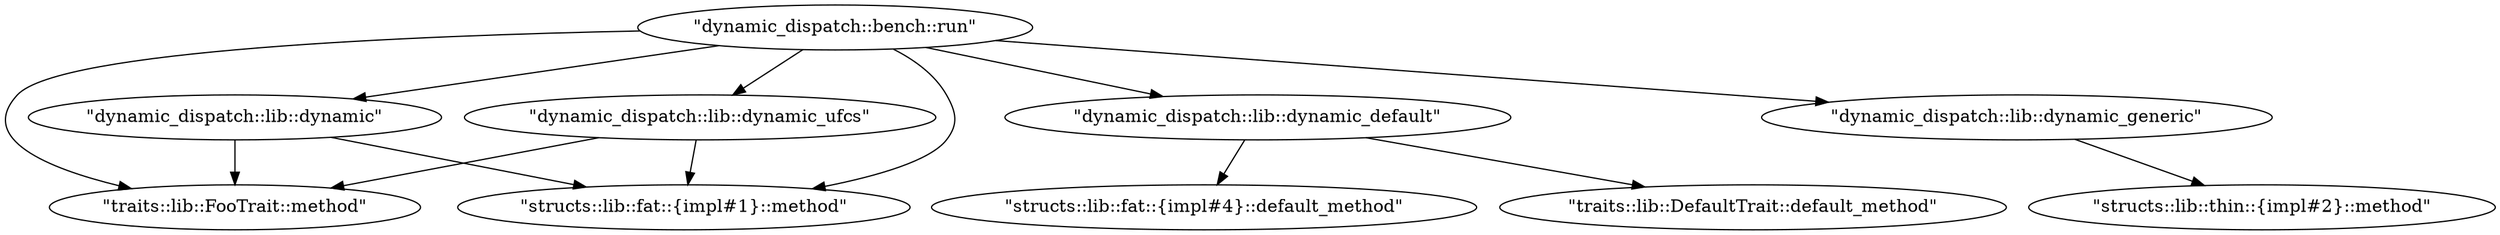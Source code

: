 digraph {
    0 [ label = "\"dynamic_dispatch::lib::dynamic\"" ]
    1 [ label = "\"traits::lib::FooTrait::method\"" ]
    2 [ label = "\"dynamic_dispatch::lib::dynamic_ufcs\"" ]
    3 [ label = "\"dynamic_dispatch::lib::dynamic_default\"" ]
    4 [ label = "\"traits::lib::DefaultTrait::default_method\"" ]
    5 [ label = "\"dynamic_dispatch::bench::run\"" ]
    6 [ label = "\"structs::lib::fat::{impl#1}::method\"" ]
    7 [ label = "\"structs::lib::fat::{impl#4}::default_method\"" ]
    8 [ label = "\"dynamic_dispatch::lib::dynamic_generic\"" ]
    9 [ label = "\"structs::lib::thin::{impl#2}::method\"" ]
    0 -> 1 [ ]
    2 -> 1 [ ]
    3 -> 4 [ ]
    5 -> 0 [ ]
    0 -> 6 [ ]
    5 -> 2 [ ]
    2 -> 6 [ ]
    5 -> 3 [ ]
    3 -> 7 [ ]
    5 -> 8 [ ]
    8 -> 9 [ ]
    5 -> 6 [ ]
    5 -> 1 [ ]
}
